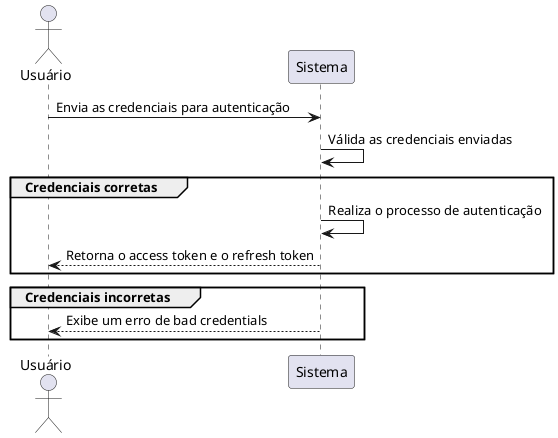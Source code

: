 @startuml USU04

actor Usuário
participant Sistema

Usuário -> Sistema: Envia as credenciais para autenticação

Sistema -> Sistema: Válida as credenciais enviadas

group Credenciais corretas
  Sistema -> Sistema: Realiza o processo de autenticação
  Sistema --> Usuário: Retorna o access token e o refresh token
end

group Credenciais incorretas
  Sistema --> Usuário: Exibe um erro de bad credentials
end

@enduml
